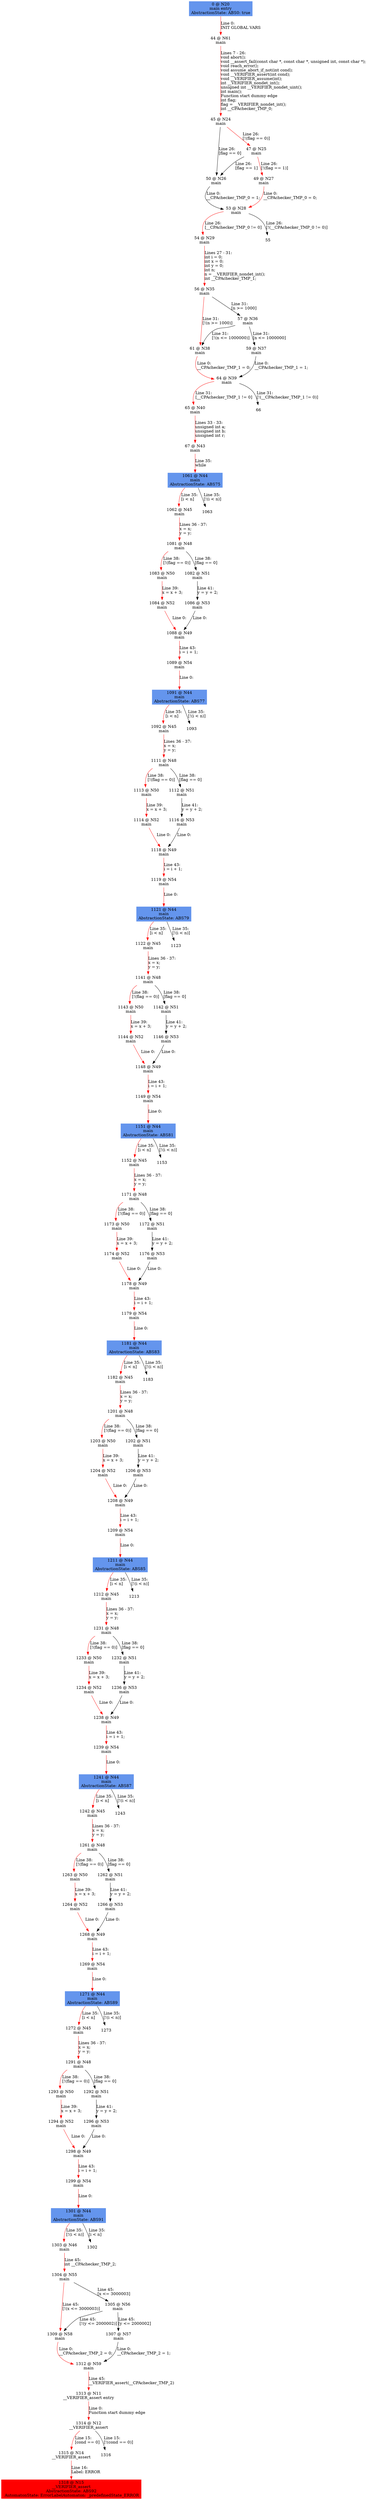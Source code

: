 digraph ARG {
node [style="filled" shape="box" color="white"]
0 [fillcolor="cornflowerblue" label="0 @ N20\nmain entry\nAbstractionState: ABS0: true\n" id="0"]
44 [label="44 @ N61\nmain\n" id="44"]
45 [label="45 @ N24\nmain\n" id="45"]
50 [label="50 @ N26\nmain\n" id="50"]
53 [label="53 @ N28\nmain\n" id="53"]
54 [label="54 @ N29\nmain\n" id="54"]
56 [label="56 @ N35\nmain\n" id="56"]
61 [label="61 @ N38\nmain\n" id="61"]
64 [label="64 @ N39\nmain\n" id="64"]
65 [label="65 @ N40\nmain\n" id="65"]
67 [label="67 @ N43\nmain\n" id="67"]
1061 [fillcolor="cornflowerblue" label="1061 @ N44\nmain\nAbstractionState: ABS75\n" id="1061"]
1062 [label="1062 @ N45\nmain\n" id="1062"]
1081 [label="1081 @ N48\nmain\n" id="1081"]
1083 [label="1083 @ N50\nmain\n" id="1083"]
1084 [label="1084 @ N52\nmain\n" id="1084"]
1088 [label="1088 @ N49\nmain\n" id="1088"]
1089 [label="1089 @ N54\nmain\n" id="1089"]
1091 [fillcolor="cornflowerblue" label="1091 @ N44\nmain\nAbstractionState: ABS77\n" id="1091"]
1092 [label="1092 @ N45\nmain\n" id="1092"]
1111 [label="1111 @ N48\nmain\n" id="1111"]
1113 [label="1113 @ N50\nmain\n" id="1113"]
1114 [label="1114 @ N52\nmain\n" id="1114"]
1118 [label="1118 @ N49\nmain\n" id="1118"]
1119 [label="1119 @ N54\nmain\n" id="1119"]
1121 [fillcolor="cornflowerblue" label="1121 @ N44\nmain\nAbstractionState: ABS79\n" id="1121"]
1122 [label="1122 @ N45\nmain\n" id="1122"]
1141 [label="1141 @ N48\nmain\n" id="1141"]
1143 [label="1143 @ N50\nmain\n" id="1143"]
1144 [label="1144 @ N52\nmain\n" id="1144"]
1148 [label="1148 @ N49\nmain\n" id="1148"]
1149 [label="1149 @ N54\nmain\n" id="1149"]
1151 [fillcolor="cornflowerblue" label="1151 @ N44\nmain\nAbstractionState: ABS81\n" id="1151"]
1152 [label="1152 @ N45\nmain\n" id="1152"]
1171 [label="1171 @ N48\nmain\n" id="1171"]
1173 [label="1173 @ N50\nmain\n" id="1173"]
1174 [label="1174 @ N52\nmain\n" id="1174"]
1178 [label="1178 @ N49\nmain\n" id="1178"]
1179 [label="1179 @ N54\nmain\n" id="1179"]
1181 [fillcolor="cornflowerblue" label="1181 @ N44\nmain\nAbstractionState: ABS83\n" id="1181"]
1182 [label="1182 @ N45\nmain\n" id="1182"]
1201 [label="1201 @ N48\nmain\n" id="1201"]
1203 [label="1203 @ N50\nmain\n" id="1203"]
1204 [label="1204 @ N52\nmain\n" id="1204"]
1208 [label="1208 @ N49\nmain\n" id="1208"]
1209 [label="1209 @ N54\nmain\n" id="1209"]
1211 [fillcolor="cornflowerblue" label="1211 @ N44\nmain\nAbstractionState: ABS85\n" id="1211"]
1212 [label="1212 @ N45\nmain\n" id="1212"]
1231 [label="1231 @ N48\nmain\n" id="1231"]
1233 [label="1233 @ N50\nmain\n" id="1233"]
1234 [label="1234 @ N52\nmain\n" id="1234"]
1238 [label="1238 @ N49\nmain\n" id="1238"]
1239 [label="1239 @ N54\nmain\n" id="1239"]
1241 [fillcolor="cornflowerblue" label="1241 @ N44\nmain\nAbstractionState: ABS87\n" id="1241"]
1242 [label="1242 @ N45\nmain\n" id="1242"]
1261 [label="1261 @ N48\nmain\n" id="1261"]
1263 [label="1263 @ N50\nmain\n" id="1263"]
1264 [label="1264 @ N52\nmain\n" id="1264"]
1268 [label="1268 @ N49\nmain\n" id="1268"]
1269 [label="1269 @ N54\nmain\n" id="1269"]
1271 [fillcolor="cornflowerblue" label="1271 @ N44\nmain\nAbstractionState: ABS89\n" id="1271"]
1272 [label="1272 @ N45\nmain\n" id="1272"]
1291 [label="1291 @ N48\nmain\n" id="1291"]
1293 [label="1293 @ N50\nmain\n" id="1293"]
1294 [label="1294 @ N52\nmain\n" id="1294"]
1298 [label="1298 @ N49\nmain\n" id="1298"]
1299 [label="1299 @ N54\nmain\n" id="1299"]
1301 [fillcolor="cornflowerblue" label="1301 @ N44\nmain\nAbstractionState: ABS91\n" id="1301"]
1303 [label="1303 @ N46\nmain\n" id="1303"]
1304 [label="1304 @ N55\nmain\n" id="1304"]
1309 [label="1309 @ N58\nmain\n" id="1309"]
1312 [label="1312 @ N59\nmain\n" id="1312"]
1313 [label="1313 @ N11\n__VERIFIER_assert entry\n" id="1313"]
1314 [label="1314 @ N12\n__VERIFIER_assert\n" id="1314"]
1315 [label="1315 @ N14\n__VERIFIER_assert\n" id="1315"]
1318 [fillcolor="red" label="1318 @ N15\n__VERIFIER_assert\nAbstractionState: ABS92\n AutomatonState: ErrorLabelAutomaton: _predefinedState_ERROR\n" id="1318"]
1305 [label="1305 @ N56\nmain\n" id="1305"]
1307 [label="1307 @ N57\nmain\n" id="1307"]
1292 [label="1292 @ N51\nmain\n" id="1292"]
1296 [label="1296 @ N53\nmain\n" id="1296"]
1262 [label="1262 @ N51\nmain\n" id="1262"]
1266 [label="1266 @ N53\nmain\n" id="1266"]
1232 [label="1232 @ N51\nmain\n" id="1232"]
1236 [label="1236 @ N53\nmain\n" id="1236"]
1202 [label="1202 @ N51\nmain\n" id="1202"]
1206 [label="1206 @ N53\nmain\n" id="1206"]
1172 [label="1172 @ N51\nmain\n" id="1172"]
1176 [label="1176 @ N53\nmain\n" id="1176"]
1142 [label="1142 @ N51\nmain\n" id="1142"]
1146 [label="1146 @ N53\nmain\n" id="1146"]
1112 [label="1112 @ N51\nmain\n" id="1112"]
1116 [label="1116 @ N53\nmain\n" id="1116"]
1082 [label="1082 @ N51\nmain\n" id="1082"]
1086 [label="1086 @ N53\nmain\n" id="1086"]
57 [label="57 @ N36\nmain\n" id="57"]
59 [label="59 @ N37\nmain\n" id="59"]
47 [label="47 @ N25\nmain\n" id="47"]
49 [label="49 @ N27\nmain\n" id="49"]
0 -> 44 [color="red" label="Line 0: \lINIT GLOBAL VARS\l" id="0 -> 44"]
44 -> 45 [color="red" label="Lines 7 - 26: \lvoid abort();\lvoid __assert_fail(const char *, const char *, unsigned int, const char *);\lvoid reach_error();\lvoid assume_abort_if_not(int cond);\lvoid __VERIFIER_assert(int cond);\lvoid __VERIFIER_assume(int);\lint __VERIFIER_nondet_int();\lunsigned int __VERIFIER_nondet_uint();\lint main();\lFunction start dummy edge\lint flag;\lflag = __VERIFIER_nondet_int();\lint __CPAchecker_TMP_0;\l" id="44 -> 45"]
45 -> 47 [color="red" label="Line 26: \l[!(flag == 0)]\l" id="45 -> 47"]
45 -> 50 [label="Line 26: \l[flag == 0]\l" id="45 -> 50"]
50 -> 53 [label="Line 0: \l__CPAchecker_TMP_0 = 1;\l" id="50 -> 53"]
53 -> 54 [color="red" label="Line 26: \l[__CPAchecker_TMP_0 != 0]\l" id="53 -> 54"]
53 -> 55 [label="Line 26: \l[!(__CPAchecker_TMP_0 != 0)]\l" id="53 -> 55"]
54 -> 56 [color="red" label="Lines 27 - 31: \lint i = 0;\lint x = 0;\lint y = 0;\lint n;\ln = __VERIFIER_nondet_int();\lint __CPAchecker_TMP_1;\l" id="54 -> 56"]
56 -> 57 [label="Line 31: \l[n >= 1000]\l" id="56 -> 57"]
56 -> 61 [color="red" label="Line 31: \l[!(n >= 1000)]\l" id="56 -> 61"]
61 -> 64 [color="red" label="Line 0: \l__CPAchecker_TMP_1 = 0;\l" id="61 -> 64"]
64 -> 65 [color="red" label="Line 31: \l[__CPAchecker_TMP_1 != 0]\l" id="64 -> 65"]
64 -> 66 [label="Line 31: \l[!(__CPAchecker_TMP_1 != 0)]\l" id="64 -> 66"]
65 -> 67 [color="red" label="Lines 33 - 33: \lunsigned int a;\lunsigned int b;\lunsigned int r;\l" id="65 -> 67"]
67 -> 1061 [color="red" label="Line 35: \lwhile\l" id="67 -> 1061"]
1061 -> 1062 [color="red" label="Line 35: \l[i < n]\l" id="1061 -> 1062"]
1061 -> 1063 [label="Line 35: \l[!(i < n)]\l" id="1061 -> 1063"]
1062 -> 1081 [color="red" label="Lines 36 - 37: \lx = x;\ly = y;\l" id="1062 -> 1081"]
1081 -> 1082 [label="Line 38: \l[flag == 0]\l" id="1081 -> 1082"]
1081 -> 1083 [color="red" label="Line 38: \l[!(flag == 0)]\l" id="1081 -> 1083"]
1083 -> 1084 [color="red" label="Line 39: \lx = x + 3;\l" id="1083 -> 1084"]
1084 -> 1088 [color="red" label="Line 0: \l\l" id="1084 -> 1088"]
1088 -> 1089 [color="red" label="Line 43: \li = i + 1;\l" id="1088 -> 1089"]
1089 -> 1091 [color="red" label="Line 0: \l\l" id="1089 -> 1091"]
1091 -> 1092 [color="red" label="Line 35: \l[i < n]\l" id="1091 -> 1092"]
1091 -> 1093 [label="Line 35: \l[!(i < n)]\l" id="1091 -> 1093"]
1092 -> 1111 [color="red" label="Lines 36 - 37: \lx = x;\ly = y;\l" id="1092 -> 1111"]
1111 -> 1112 [label="Line 38: \l[flag == 0]\l" id="1111 -> 1112"]
1111 -> 1113 [color="red" label="Line 38: \l[!(flag == 0)]\l" id="1111 -> 1113"]
1113 -> 1114 [color="red" label="Line 39: \lx = x + 3;\l" id="1113 -> 1114"]
1114 -> 1118 [color="red" label="Line 0: \l\l" id="1114 -> 1118"]
1118 -> 1119 [color="red" label="Line 43: \li = i + 1;\l" id="1118 -> 1119"]
1119 -> 1121 [color="red" label="Line 0: \l\l" id="1119 -> 1121"]
1121 -> 1122 [color="red" label="Line 35: \l[i < n]\l" id="1121 -> 1122"]
1121 -> 1123 [label="Line 35: \l[!(i < n)]\l" id="1121 -> 1123"]
1122 -> 1141 [color="red" label="Lines 36 - 37: \lx = x;\ly = y;\l" id="1122 -> 1141"]
1141 -> 1142 [label="Line 38: \l[flag == 0]\l" id="1141 -> 1142"]
1141 -> 1143 [color="red" label="Line 38: \l[!(flag == 0)]\l" id="1141 -> 1143"]
1143 -> 1144 [color="red" label="Line 39: \lx = x + 3;\l" id="1143 -> 1144"]
1144 -> 1148 [color="red" label="Line 0: \l\l" id="1144 -> 1148"]
1148 -> 1149 [color="red" label="Line 43: \li = i + 1;\l" id="1148 -> 1149"]
1149 -> 1151 [color="red" label="Line 0: \l\l" id="1149 -> 1151"]
1151 -> 1152 [color="red" label="Line 35: \l[i < n]\l" id="1151 -> 1152"]
1151 -> 1153 [label="Line 35: \l[!(i < n)]\l" id="1151 -> 1153"]
1152 -> 1171 [color="red" label="Lines 36 - 37: \lx = x;\ly = y;\l" id="1152 -> 1171"]
1171 -> 1172 [label="Line 38: \l[flag == 0]\l" id="1171 -> 1172"]
1171 -> 1173 [color="red" label="Line 38: \l[!(flag == 0)]\l" id="1171 -> 1173"]
1173 -> 1174 [color="red" label="Line 39: \lx = x + 3;\l" id="1173 -> 1174"]
1174 -> 1178 [color="red" label="Line 0: \l\l" id="1174 -> 1178"]
1178 -> 1179 [color="red" label="Line 43: \li = i + 1;\l" id="1178 -> 1179"]
1179 -> 1181 [color="red" label="Line 0: \l\l" id="1179 -> 1181"]
1181 -> 1182 [color="red" label="Line 35: \l[i < n]\l" id="1181 -> 1182"]
1181 -> 1183 [label="Line 35: \l[!(i < n)]\l" id="1181 -> 1183"]
1182 -> 1201 [color="red" label="Lines 36 - 37: \lx = x;\ly = y;\l" id="1182 -> 1201"]
1201 -> 1202 [label="Line 38: \l[flag == 0]\l" id="1201 -> 1202"]
1201 -> 1203 [color="red" label="Line 38: \l[!(flag == 0)]\l" id="1201 -> 1203"]
1203 -> 1204 [color="red" label="Line 39: \lx = x + 3;\l" id="1203 -> 1204"]
1204 -> 1208 [color="red" label="Line 0: \l\l" id="1204 -> 1208"]
1208 -> 1209 [color="red" label="Line 43: \li = i + 1;\l" id="1208 -> 1209"]
1209 -> 1211 [color="red" label="Line 0: \l\l" id="1209 -> 1211"]
1211 -> 1212 [color="red" label="Line 35: \l[i < n]\l" id="1211 -> 1212"]
1211 -> 1213 [label="Line 35: \l[!(i < n)]\l" id="1211 -> 1213"]
1212 -> 1231 [color="red" label="Lines 36 - 37: \lx = x;\ly = y;\l" id="1212 -> 1231"]
1231 -> 1232 [label="Line 38: \l[flag == 0]\l" id="1231 -> 1232"]
1231 -> 1233 [color="red" label="Line 38: \l[!(flag == 0)]\l" id="1231 -> 1233"]
1233 -> 1234 [color="red" label="Line 39: \lx = x + 3;\l" id="1233 -> 1234"]
1234 -> 1238 [color="red" label="Line 0: \l\l" id="1234 -> 1238"]
1238 -> 1239 [color="red" label="Line 43: \li = i + 1;\l" id="1238 -> 1239"]
1239 -> 1241 [color="red" label="Line 0: \l\l" id="1239 -> 1241"]
1241 -> 1242 [color="red" label="Line 35: \l[i < n]\l" id="1241 -> 1242"]
1241 -> 1243 [label="Line 35: \l[!(i < n)]\l" id="1241 -> 1243"]
1242 -> 1261 [color="red" label="Lines 36 - 37: \lx = x;\ly = y;\l" id="1242 -> 1261"]
1261 -> 1262 [label="Line 38: \l[flag == 0]\l" id="1261 -> 1262"]
1261 -> 1263 [color="red" label="Line 38: \l[!(flag == 0)]\l" id="1261 -> 1263"]
1263 -> 1264 [color="red" label="Line 39: \lx = x + 3;\l" id="1263 -> 1264"]
1264 -> 1268 [color="red" label="Line 0: \l\l" id="1264 -> 1268"]
1268 -> 1269 [color="red" label="Line 43: \li = i + 1;\l" id="1268 -> 1269"]
1269 -> 1271 [color="red" label="Line 0: \l\l" id="1269 -> 1271"]
1271 -> 1272 [color="red" label="Line 35: \l[i < n]\l" id="1271 -> 1272"]
1271 -> 1273 [label="Line 35: \l[!(i < n)]\l" id="1271 -> 1273"]
1272 -> 1291 [color="red" label="Lines 36 - 37: \lx = x;\ly = y;\l" id="1272 -> 1291"]
1291 -> 1292 [label="Line 38: \l[flag == 0]\l" id="1291 -> 1292"]
1291 -> 1293 [color="red" label="Line 38: \l[!(flag == 0)]\l" id="1291 -> 1293"]
1293 -> 1294 [color="red" label="Line 39: \lx = x + 3;\l" id="1293 -> 1294"]
1294 -> 1298 [color="red" label="Line 0: \l\l" id="1294 -> 1298"]
1298 -> 1299 [color="red" label="Line 43: \li = i + 1;\l" id="1298 -> 1299"]
1299 -> 1301 [color="red" label="Line 0: \l\l" id="1299 -> 1301"]
1301 -> 1302 [label="Line 35: \l[i < n]\l" id="1301 -> 1302"]
1301 -> 1303 [color="red" label="Line 35: \l[!(i < n)]\l" id="1301 -> 1303"]
1303 -> 1304 [color="red" label="Line 45: \lint __CPAchecker_TMP_2;\l" id="1303 -> 1304"]
1304 -> 1305 [label="Line 45: \l[x <= 3000003]\l" id="1304 -> 1305"]
1304 -> 1309 [color="red" label="Line 45: \l[!(x <= 3000003)]\l" id="1304 -> 1309"]
1309 -> 1312 [color="red" label="Line 0: \l__CPAchecker_TMP_2 = 0;\l" id="1309 -> 1312"]
1312 -> 1313 [color="red" label="Line 45: \l__VERIFIER_assert(__CPAchecker_TMP_2)\l" id="1312 -> 1313"]
1313 -> 1314 [color="red" label="Line 0: \lFunction start dummy edge\l" id="1313 -> 1314"]
1314 -> 1315 [color="red" label="Line 15: \l[cond == 0]\l" id="1314 -> 1315"]
1314 -> 1316 [label="Line 15: \l[!(cond == 0)]\l" id="1314 -> 1316"]
1315 -> 1318 [color="red" label="Line 16: \lLabel: ERROR\l" id="1315 -> 1318"]
1305 -> 1307 [label="Line 45: \l[y <= 2000002]\l" id="1305 -> 1307"]
1305 -> 1309 [label="Line 45: \l[!(y <= 2000002)]\l" id="1305 -> 1309"]
1307 -> 1312 [label="Line 0: \l__CPAchecker_TMP_2 = 1;\l" id="1307 -> 1312"]
1292 -> 1296 [label="Line 41: \ly = y + 2;\l" id="1292 -> 1296"]
1296 -> 1298 [label="Line 0: \l\l" id="1296 -> 1298"]
1262 -> 1266 [label="Line 41: \ly = y + 2;\l" id="1262 -> 1266"]
1266 -> 1268 [label="Line 0: \l\l" id="1266 -> 1268"]
1232 -> 1236 [label="Line 41: \ly = y + 2;\l" id="1232 -> 1236"]
1236 -> 1238 [label="Line 0: \l\l" id="1236 -> 1238"]
1202 -> 1206 [label="Line 41: \ly = y + 2;\l" id="1202 -> 1206"]
1206 -> 1208 [label="Line 0: \l\l" id="1206 -> 1208"]
1172 -> 1176 [label="Line 41: \ly = y + 2;\l" id="1172 -> 1176"]
1176 -> 1178 [label="Line 0: \l\l" id="1176 -> 1178"]
1142 -> 1146 [label="Line 41: \ly = y + 2;\l" id="1142 -> 1146"]
1146 -> 1148 [label="Line 0: \l\l" id="1146 -> 1148"]
1112 -> 1116 [label="Line 41: \ly = y + 2;\l" id="1112 -> 1116"]
1116 -> 1118 [label="Line 0: \l\l" id="1116 -> 1118"]
1082 -> 1086 [label="Line 41: \ly = y + 2;\l" id="1082 -> 1086"]
1086 -> 1088 [label="Line 0: \l\l" id="1086 -> 1088"]
57 -> 59 [label="Line 31: \l[n <= 1000000]\l" id="57 -> 59"]
57 -> 61 [label="Line 31: \l[!(n <= 1000000)]\l" id="57 -> 61"]
59 -> 64 [label="Line 0: \l__CPAchecker_TMP_1 = 1;\l" id="59 -> 64"]
47 -> 49 [color="red" label="Line 26: \l[!(flag == 1)]\l" id="47 -> 49"]
47 -> 50 [label="Line 26: \l[flag == 1]\l" id="47 -> 50"]
49 -> 53 [color="red" label="Line 0: \l__CPAchecker_TMP_0 = 0;\l" id="49 -> 53"]
}
